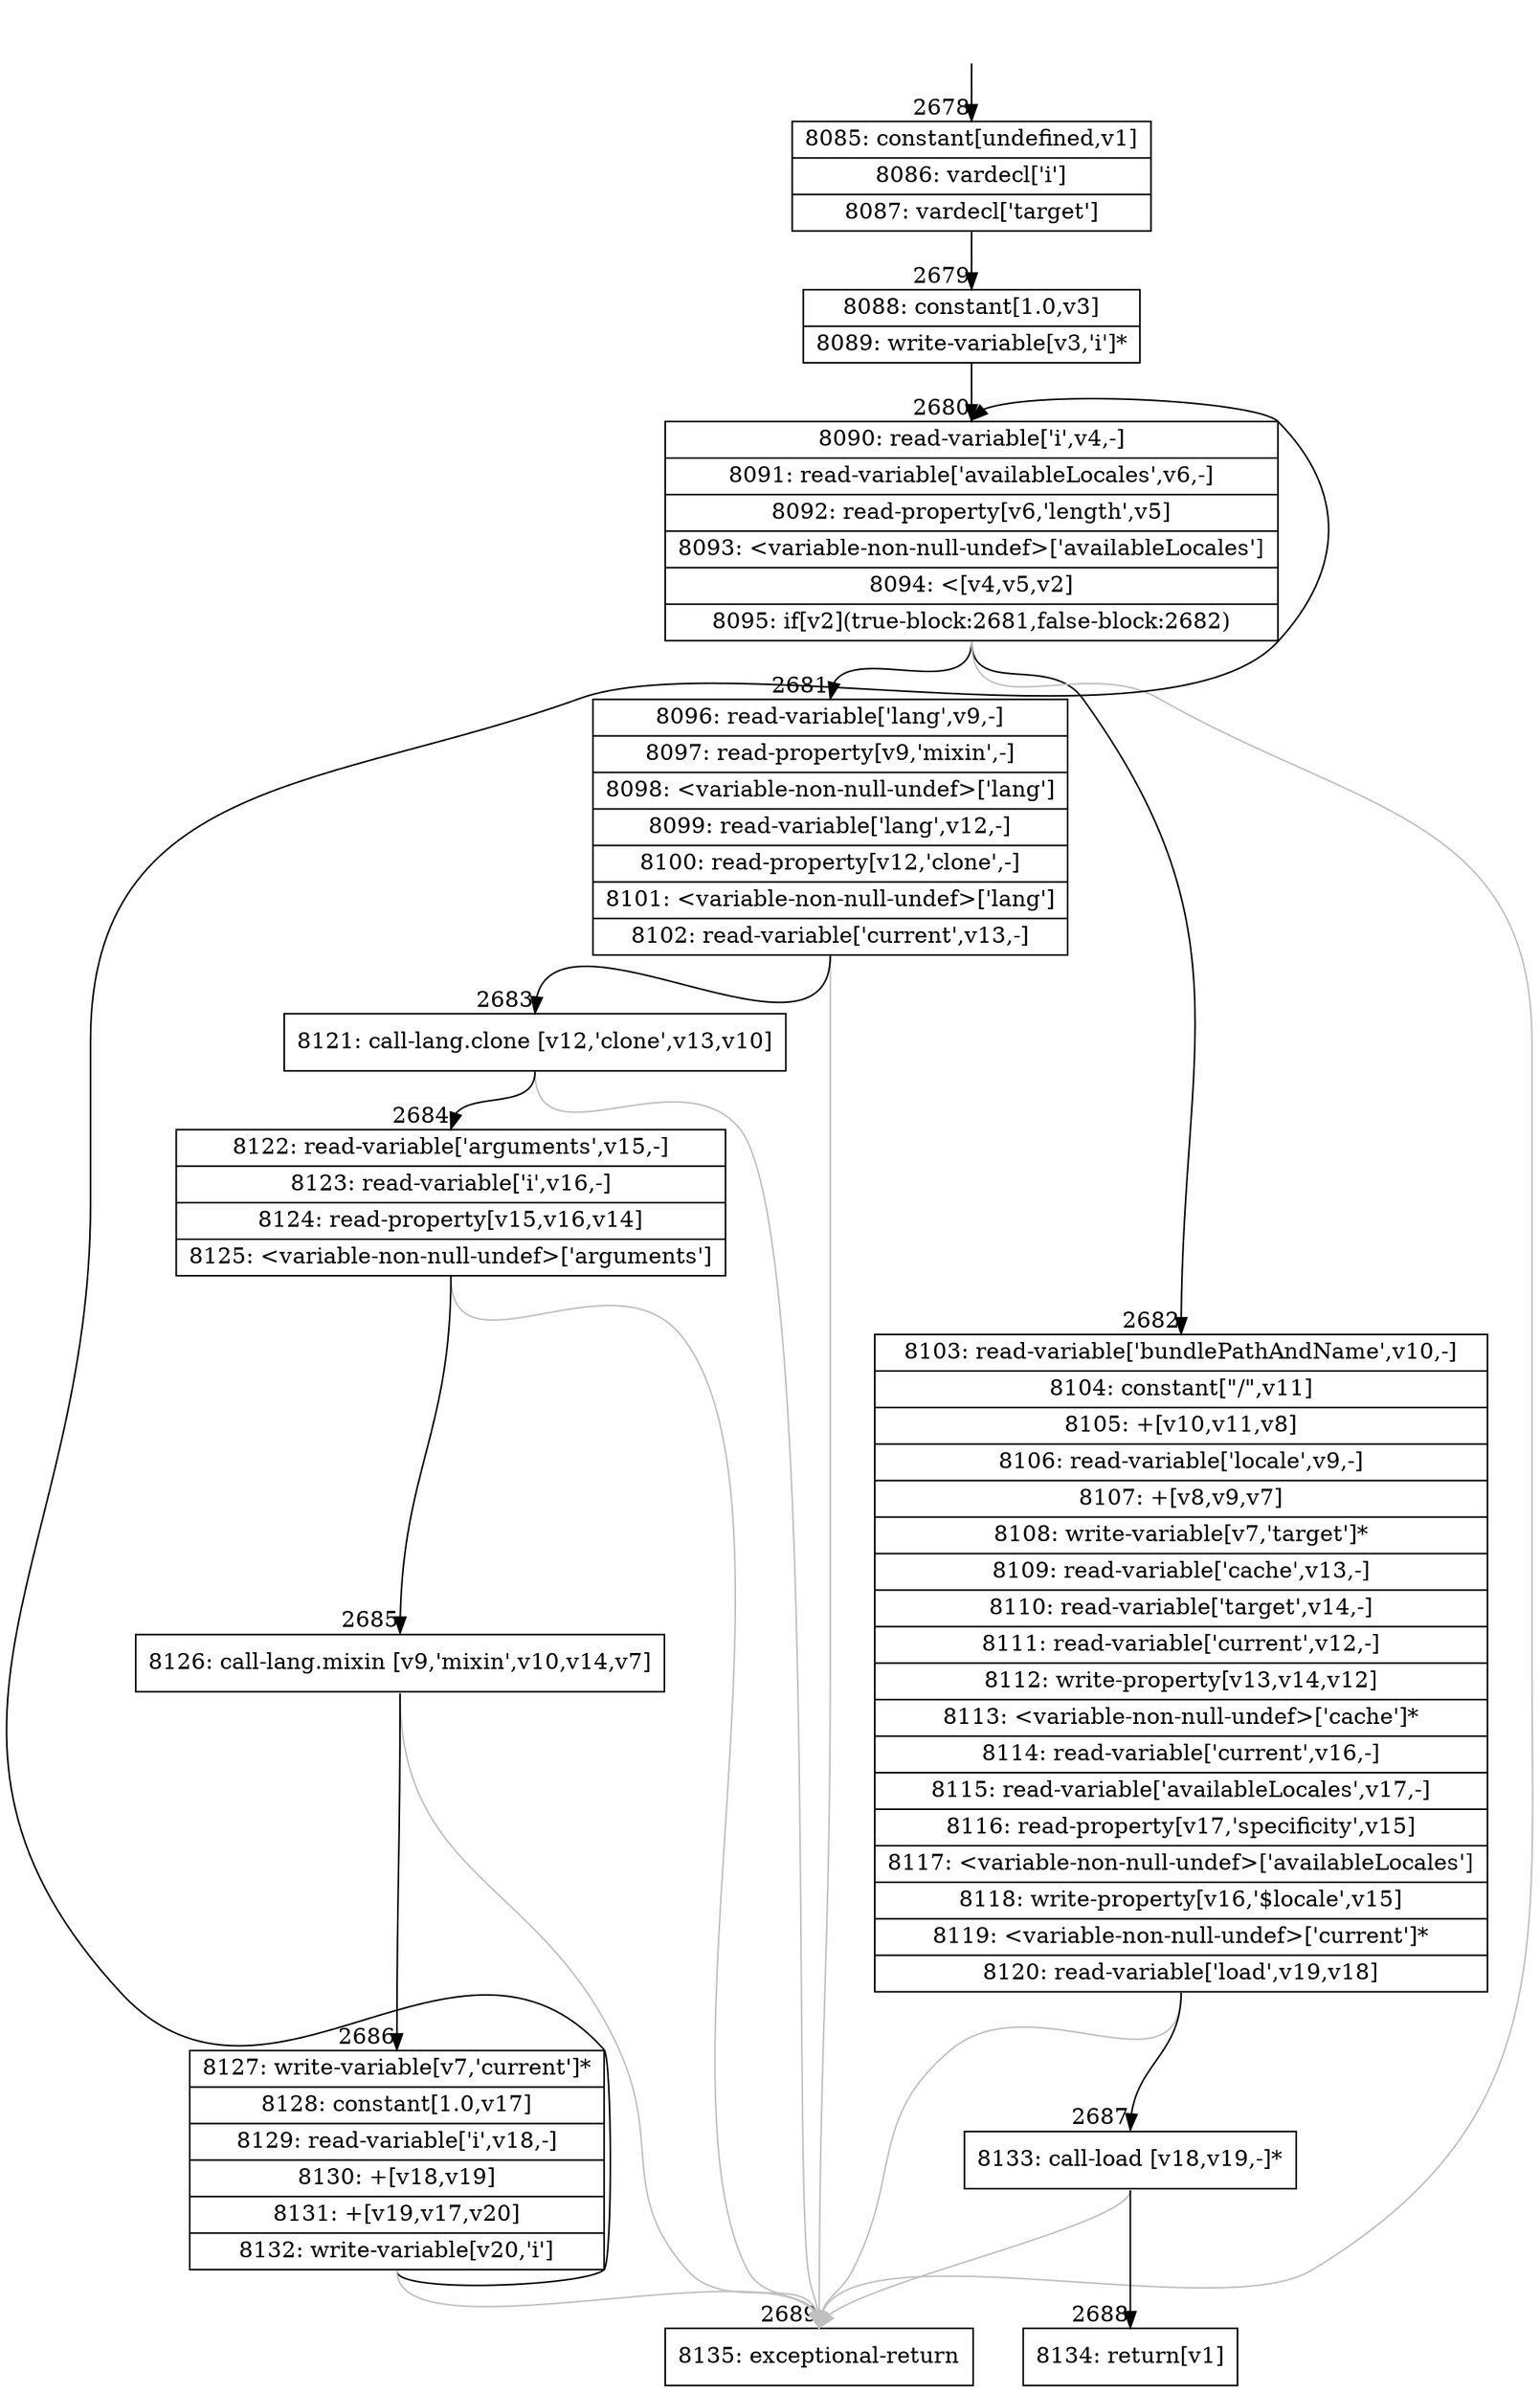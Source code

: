 digraph {
rankdir="TD"
BB_entry161[shape=none,label=""];
BB_entry161 -> BB2678 [tailport=s, headport=n, headlabel="    2678"]
BB2678 [shape=record label="{8085: constant[undefined,v1]|8086: vardecl['i']|8087: vardecl['target']}" ] 
BB2678 -> BB2679 [tailport=s, headport=n, headlabel="      2679"]
BB2679 [shape=record label="{8088: constant[1.0,v3]|8089: write-variable[v3,'i']*}" ] 
BB2679 -> BB2680 [tailport=s, headport=n, headlabel="      2680"]
BB2680 [shape=record label="{8090: read-variable['i',v4,-]|8091: read-variable['availableLocales',v6,-]|8092: read-property[v6,'length',v5]|8093: \<variable-non-null-undef\>['availableLocales']|8094: \<[v4,v5,v2]|8095: if[v2](true-block:2681,false-block:2682)}" ] 
BB2680 -> BB2681 [tailport=s, headport=n, headlabel="      2681"]
BB2680 -> BB2682 [tailport=s, headport=n, headlabel="      2682"]
BB2680 -> BB2689 [tailport=s, headport=n, color=gray, headlabel="      2689"]
BB2681 [shape=record label="{8096: read-variable['lang',v9,-]|8097: read-property[v9,'mixin',-]|8098: \<variable-non-null-undef\>['lang']|8099: read-variable['lang',v12,-]|8100: read-property[v12,'clone',-]|8101: \<variable-non-null-undef\>['lang']|8102: read-variable['current',v13,-]}" ] 
BB2681 -> BB2683 [tailport=s, headport=n, headlabel="      2683"]
BB2681 -> BB2689 [tailport=s, headport=n, color=gray]
BB2682 [shape=record label="{8103: read-variable['bundlePathAndName',v10,-]|8104: constant[\"/\",v11]|8105: +[v10,v11,v8]|8106: read-variable['locale',v9,-]|8107: +[v8,v9,v7]|8108: write-variable[v7,'target']*|8109: read-variable['cache',v13,-]|8110: read-variable['target',v14,-]|8111: read-variable['current',v12,-]|8112: write-property[v13,v14,v12]|8113: \<variable-non-null-undef\>['cache']*|8114: read-variable['current',v16,-]|8115: read-variable['availableLocales',v17,-]|8116: read-property[v17,'specificity',v15]|8117: \<variable-non-null-undef\>['availableLocales']|8118: write-property[v16,'$locale',v15]|8119: \<variable-non-null-undef\>['current']*|8120: read-variable['load',v19,v18]}" ] 
BB2682 -> BB2687 [tailport=s, headport=n, headlabel="      2687"]
BB2682 -> BB2689 [tailport=s, headport=n, color=gray]
BB2683 [shape=record label="{8121: call-lang.clone [v12,'clone',v13,v10]}" ] 
BB2683 -> BB2684 [tailport=s, headport=n, headlabel="      2684"]
BB2683 -> BB2689 [tailport=s, headport=n, color=gray]
BB2684 [shape=record label="{8122: read-variable['arguments',v15,-]|8123: read-variable['i',v16,-]|8124: read-property[v15,v16,v14]|8125: \<variable-non-null-undef\>['arguments']}" ] 
BB2684 -> BB2685 [tailport=s, headport=n, headlabel="      2685"]
BB2684 -> BB2689 [tailport=s, headport=n, color=gray]
BB2685 [shape=record label="{8126: call-lang.mixin [v9,'mixin',v10,v14,v7]}" ] 
BB2685 -> BB2686 [tailport=s, headport=n, headlabel="      2686"]
BB2685 -> BB2689 [tailport=s, headport=n, color=gray]
BB2686 [shape=record label="{8127: write-variable[v7,'current']*|8128: constant[1.0,v17]|8129: read-variable['i',v18,-]|8130: +[v18,v19]|8131: +[v19,v17,v20]|8132: write-variable[v20,'i']}" ] 
BB2686 -> BB2680 [tailport=s, headport=n]
BB2686 -> BB2689 [tailport=s, headport=n, color=gray]
BB2687 [shape=record label="{8133: call-load [v18,v19,-]*}" ] 
BB2687 -> BB2688 [tailport=s, headport=n, headlabel="      2688"]
BB2687 -> BB2689 [tailport=s, headport=n, color=gray]
BB2688 [shape=record label="{8134: return[v1]}" ] 
BB2689 [shape=record label="{8135: exceptional-return}" ] 
//#$~ 2962
}
